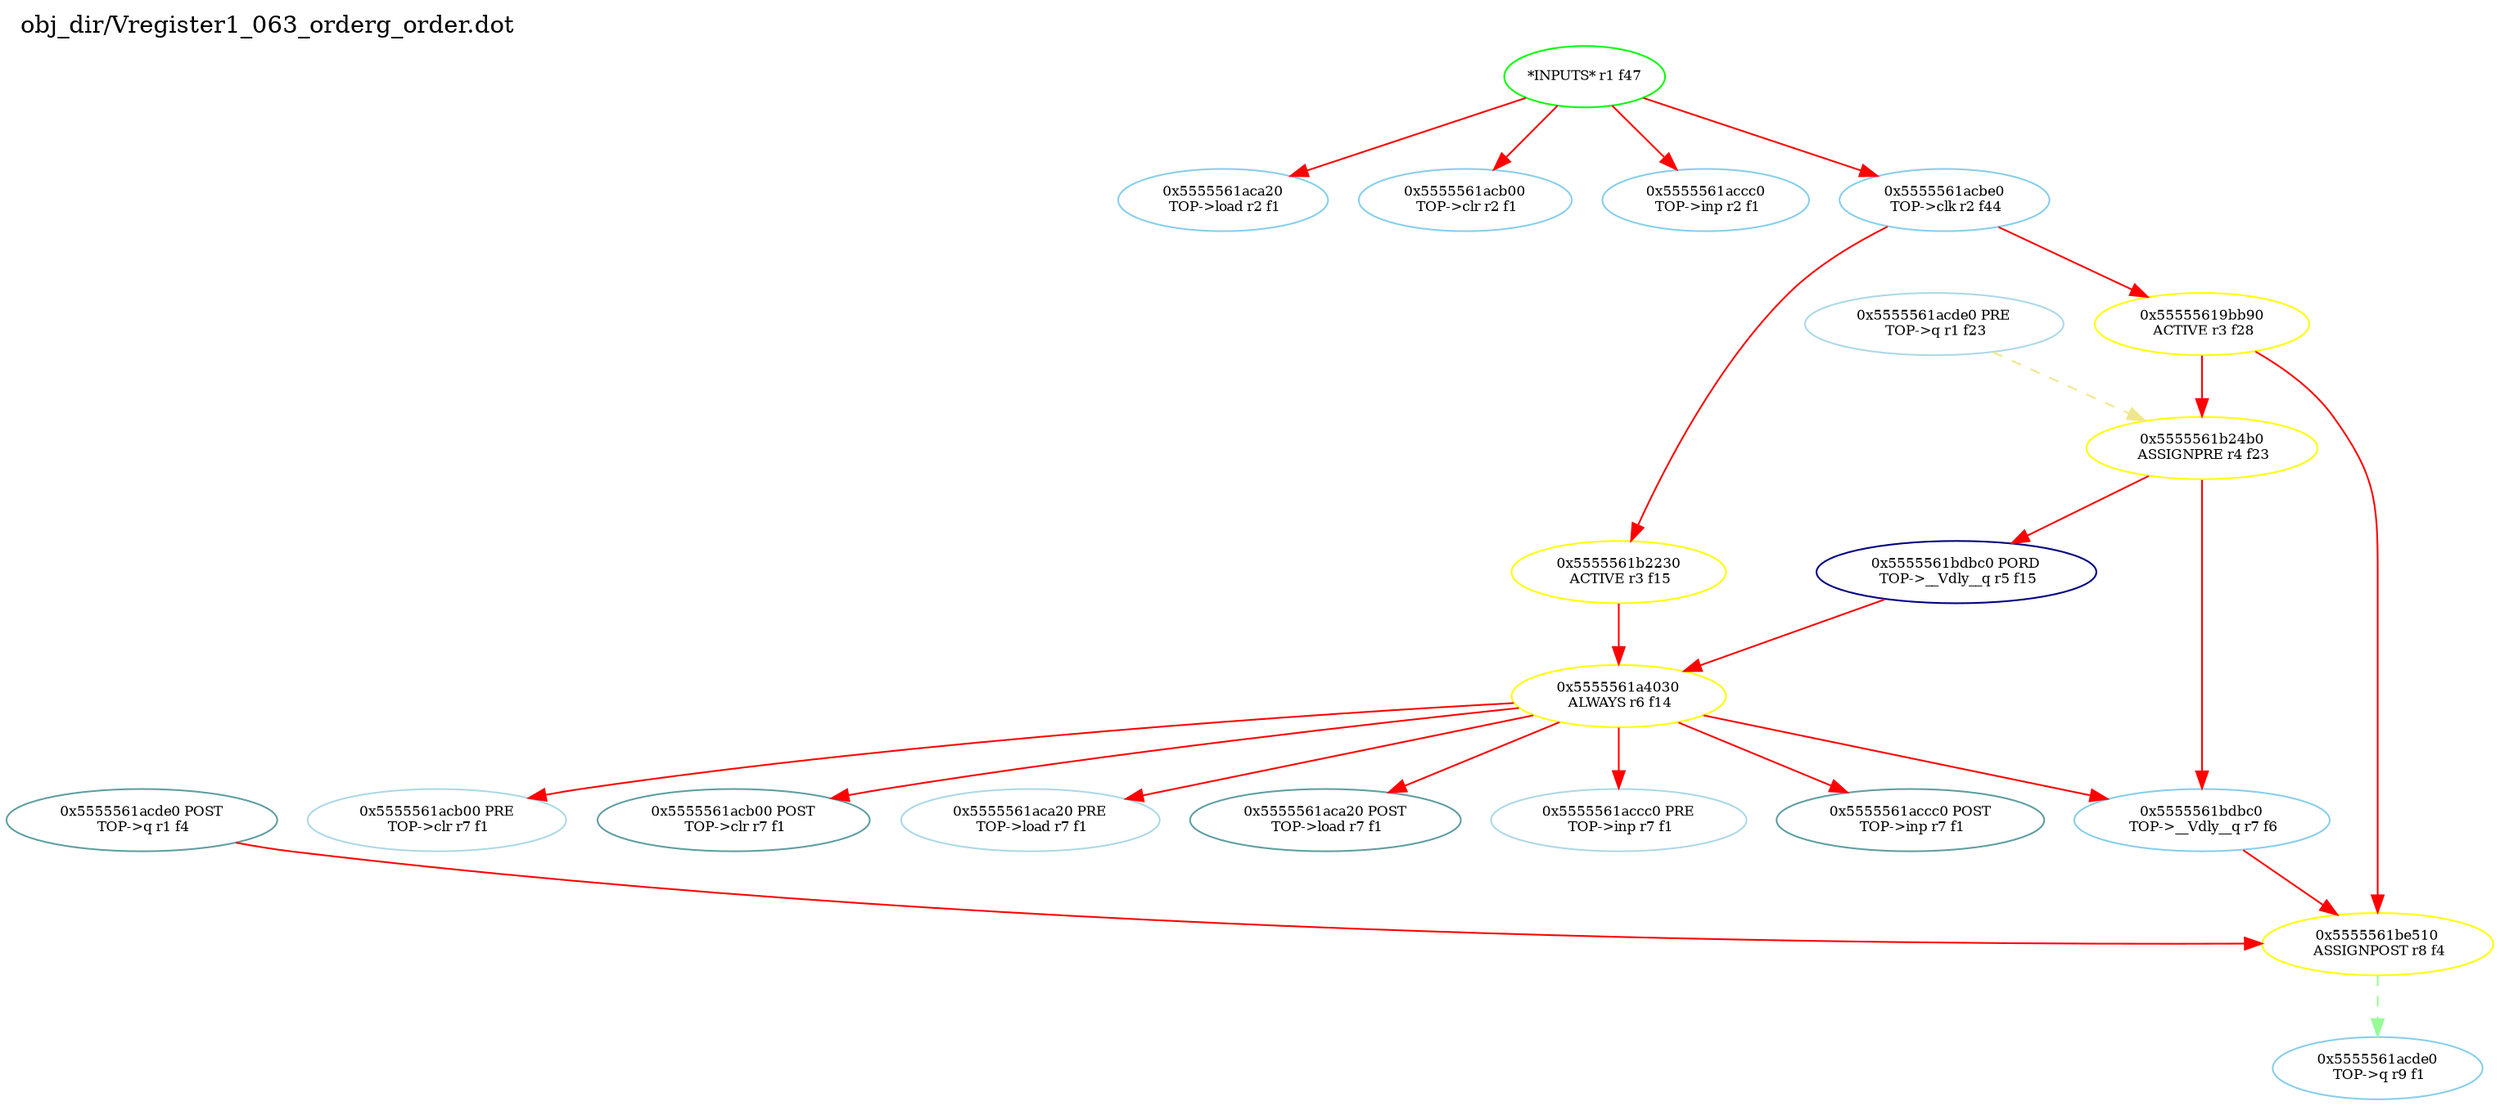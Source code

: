 digraph v3graph {
	graph	[label="obj_dir/Vregister1_063_orderg_order.dot",
		 labelloc=t, labeljust=l,
		 //size="7.5,10",
		 rankdir=TB];
	n0x5555561ac860_0	[fontsize=8 label="0x5555561acde0 POST\n TOP->q r1 f4", color=CadetBlue];
	n0x5555561ac860_1	[fontsize=8 label="0x5555561acde0 PRE\n TOP->q r1 f23", color=lightblue];
	n2	[fontsize=8 label="*INPUTS* r1 f47", color=green];
	n0x5555561ac860_3	[fontsize=8 label="0x5555561aca20\n TOP->load r2 f1", color=skyblue];
	n0x5555561ac860_4	[fontsize=8 label="0x5555561acb00\n TOP->clr r2 f1", color=skyblue];
	n0x5555561ac860_5	[fontsize=8 label="0x5555561accc0\n TOP->inp r2 f1", color=skyblue];
	n0x5555561ac860_6	[fontsize=8 label="0x5555561acbe0\n TOP->clk r2 f44", color=skyblue];
	n0x5555561ac860_7	[fontsize=8 label="0x5555561b2230\n ACTIVE r3 f15", color=yellow];
	n0x5555561ac860_8	[fontsize=8 label="0x55555619bb90\n ACTIVE r3 f28", color=yellow];
	n0x5555561ac860_9	[fontsize=8 label="0x5555561b24b0\n ASSIGNPRE r4 f23", color=yellow];
	n0x5555561ac860_10	[fontsize=8 label="0x5555561bdbc0 PORD\n TOP->__Vdly__q r5 f15", color=NavyBlue];
	n0x5555561ac860_11	[fontsize=8 label="0x5555561a4030\n ALWAYS r6 f14", color=yellow];
	n0x5555561ac860_12	[fontsize=8 label="0x5555561acb00 PRE\n TOP->clr r7 f1", color=lightblue];
	n0x5555561ac860_13	[fontsize=8 label="0x5555561acb00 POST\n TOP->clr r7 f1", color=CadetBlue];
	n0x5555561ac860_14	[fontsize=8 label="0x5555561aca20 PRE\n TOP->load r7 f1", color=lightblue];
	n0x5555561ac860_15	[fontsize=8 label="0x5555561aca20 POST\n TOP->load r7 f1", color=CadetBlue];
	n0x5555561ac860_16	[fontsize=8 label="0x5555561accc0 PRE\n TOP->inp r7 f1", color=lightblue];
	n0x5555561ac860_17	[fontsize=8 label="0x5555561accc0 POST\n TOP->inp r7 f1", color=CadetBlue];
	n0x5555561ac860_18	[fontsize=8 label="0x5555561bdbc0\n TOP->__Vdly__q r7 f6", color=skyblue];
	n0x5555561ac860_19	[fontsize=8 label="0x5555561be510\n ASSIGNPOST r8 f4", color=yellow];
	n0x5555561ac860_20	[fontsize=8 label="0x5555561acde0\n TOP->q r9 f1", color=skyblue];
	n0x5555561ac860_0 -> n0x5555561ac860_19 [fontsize=8 label="" weight=2 color=red];
	n0x5555561ac860_1 -> n0x5555561ac860_9 [fontsize=8 label="" weight=3 color=khaki style=dashed];
	n2 -> n0x5555561ac860_3 [fontsize=8 label="" weight=1 color=red];
	n2 -> n0x5555561ac860_4 [fontsize=8 label="" weight=1 color=red];
	n2 -> n0x5555561ac860_5 [fontsize=8 label="" weight=1 color=red];
	n2 -> n0x5555561ac860_6 [fontsize=8 label="" weight=1 color=red];
	n0x5555561ac860_6 -> n0x5555561ac860_7 [fontsize=8 label="" weight=8 color=red];
	n0x5555561ac860_6 -> n0x5555561ac860_8 [fontsize=8 label="" weight=8 color=red];
	n0x5555561ac860_7 -> n0x5555561ac860_11 [fontsize=8 label="" weight=32 color=red];
	n0x5555561ac860_8 -> n0x5555561ac860_9 [fontsize=8 label="" weight=32 color=red];
	n0x5555561ac860_8 -> n0x5555561ac860_19 [fontsize=8 label="" weight=32 color=red];
	n0x5555561ac860_9 -> n0x5555561ac860_10 [fontsize=8 label="" weight=32 color=red];
	n0x5555561ac860_9 -> n0x5555561ac860_18 [fontsize=8 label="" weight=32 color=red];
	n0x5555561ac860_10 -> n0x5555561ac860_11 [fontsize=8 label="" weight=32 color=red];
	n0x5555561ac860_11 -> n0x5555561ac860_12 [fontsize=8 label="" weight=32 color=red];
	n0x5555561ac860_11 -> n0x5555561ac860_13 [fontsize=8 label="" weight=2 color=red];
	n0x5555561ac860_11 -> n0x5555561ac860_14 [fontsize=8 label="" weight=32 color=red];
	n0x5555561ac860_11 -> n0x5555561ac860_15 [fontsize=8 label="" weight=2 color=red];
	n0x5555561ac860_11 -> n0x5555561ac860_16 [fontsize=8 label="" weight=32 color=red];
	n0x5555561ac860_11 -> n0x5555561ac860_17 [fontsize=8 label="" weight=2 color=red];
	n0x5555561ac860_11 -> n0x5555561ac860_18 [fontsize=8 label="" weight=32 color=red];
	n0x5555561ac860_18 -> n0x5555561ac860_19 [fontsize=8 label="" weight=8 color=red];
	n0x5555561ac860_19 -> n0x5555561ac860_20 [fontsize=8 label="" weight=1 color=PaleGreen style=dashed];
}
